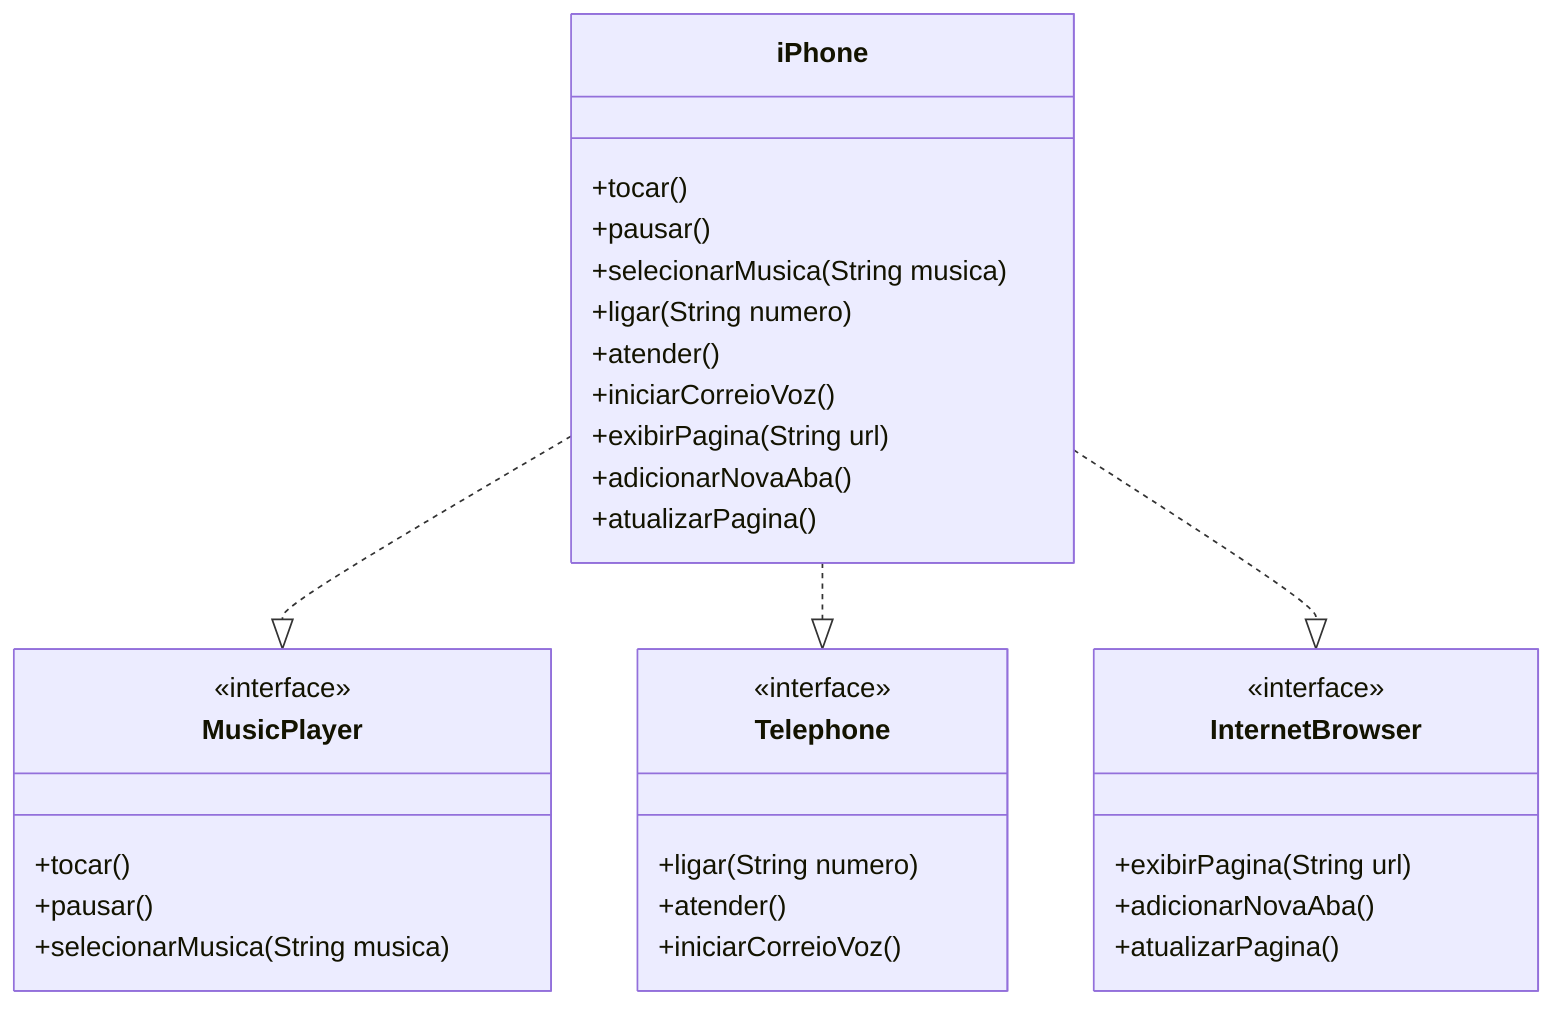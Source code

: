 classDiagram
  class MusicPlayer {
    <<interface>>
    +tocar()
    +pausar()
    +selecionarMusica(String musica)
  }

  class Telephone {
    <<interface>>
    +ligar(String numero)
    +atender()
    +iniciarCorreioVoz()
  }

  class InternetBrowser {
    <<interface>>
    +exibirPagina(String url)
    +adicionarNovaAba()
    +atualizarPagina()
  }

  class iPhone {
    +tocar()
    +pausar()
    +selecionarMusica(String musica)
    +ligar(String numero)
    +atender()
    +iniciarCorreioVoz()
    +exibirPagina(String url)
    +adicionarNovaAba()
    +atualizarPagina()
  }

  iPhone ..|> MusicPlayer
  iPhone ..|> Telephone
  iPhone ..|> InternetBrowser